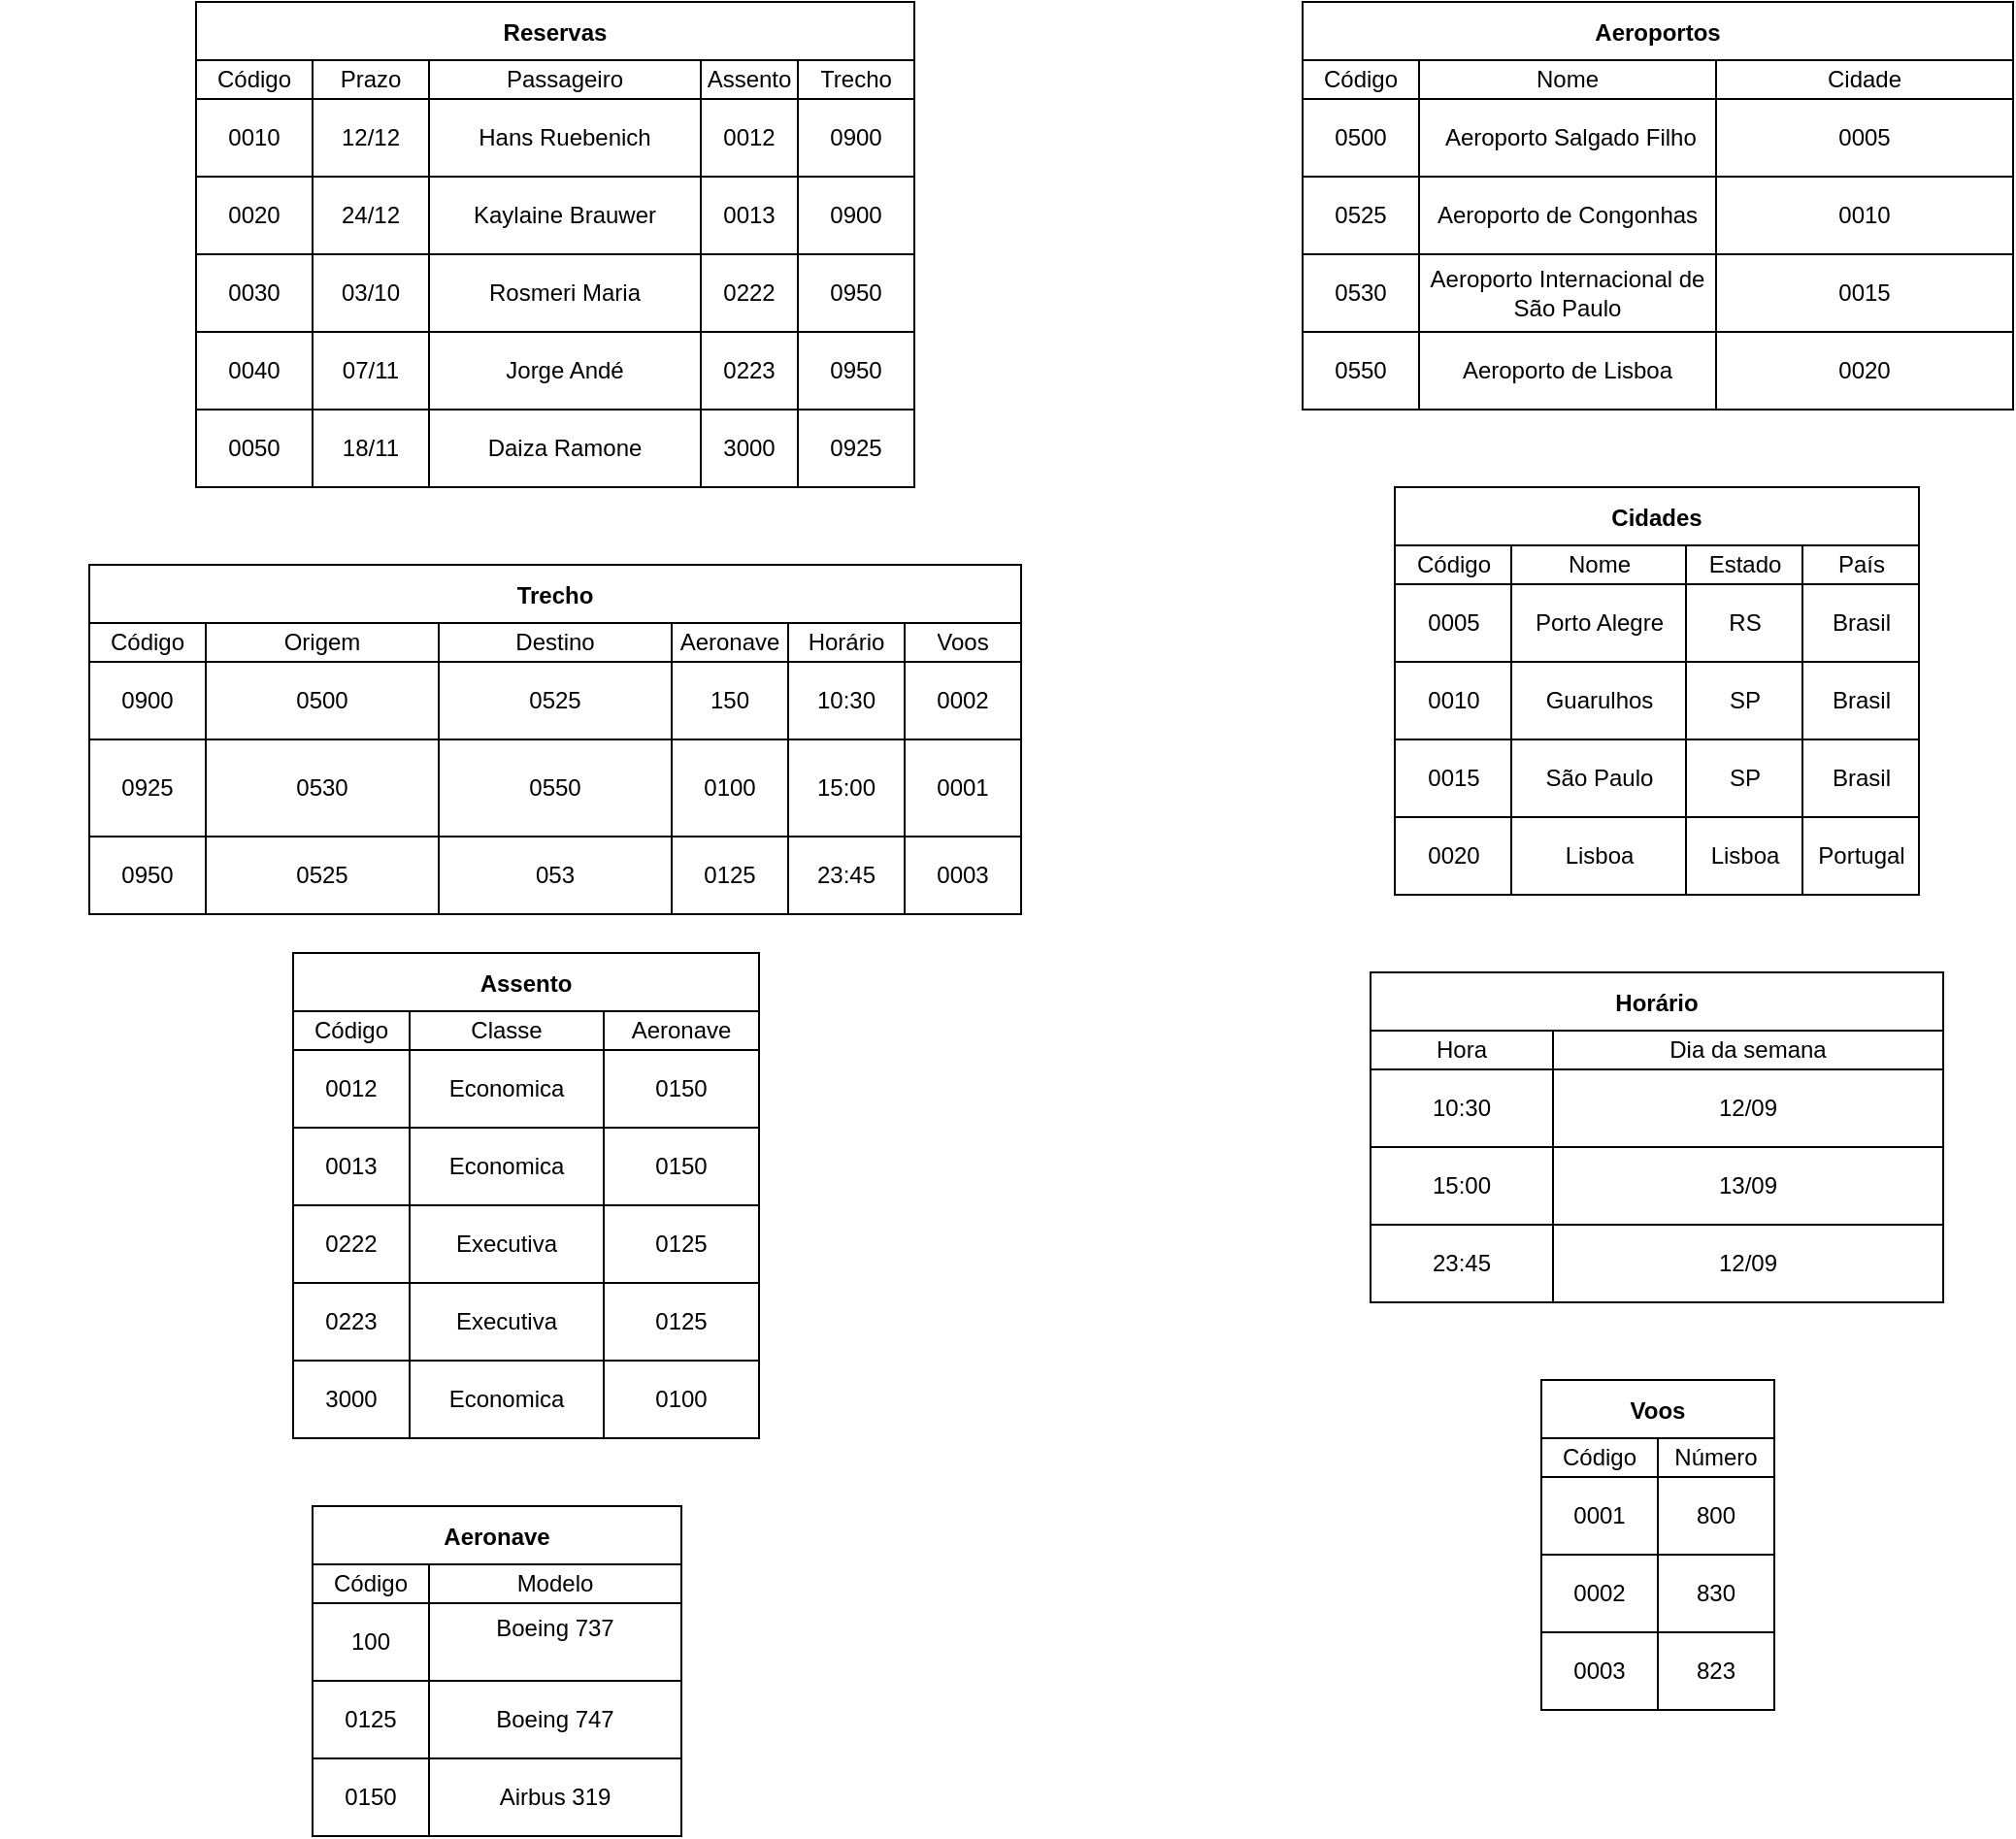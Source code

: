 <mxfile version="14.9.8" type="github">
  <diagram id="dXOyBvdYNV0iGRBSRjgq" name="Page-1">
    <mxGraphModel dx="1673" dy="2111" grid="1" gridSize="10" guides="1" tooltips="1" connect="1" arrows="1" fold="1" page="1" pageScale="1" pageWidth="827" pageHeight="1169" math="0" shadow="0">
      <root>
        <mxCell id="0" />
        <mxCell id="1" parent="0" />
        <mxCell id="HeZseM4yFX7pQYepmPdF-14" value="Reservas" style="shape=table;startSize=30;container=1;collapsible=0;childLayout=tableLayout;fontStyle=1;align=center;pointerEvents=1;" parent="1" vertex="1">
          <mxGeometry x="420" y="-360" width="370" height="250" as="geometry" />
        </mxCell>
        <mxCell id="HeZseM4yFX7pQYepmPdF-58" style="shape=partialRectangle;html=1;whiteSpace=wrap;collapsible=0;dropTarget=0;pointerEvents=0;fillColor=none;top=0;left=0;bottom=0;right=0;points=[[0,0.5],[1,0.5]];portConstraint=eastwest;" parent="HeZseM4yFX7pQYepmPdF-14" vertex="1">
          <mxGeometry y="30" width="370" height="20" as="geometry" />
        </mxCell>
        <mxCell id="HeZseM4yFX7pQYepmPdF-59" value="Código" style="shape=partialRectangle;html=1;whiteSpace=wrap;connectable=0;fillColor=none;top=0;left=0;bottom=0;right=0;overflow=hidden;pointerEvents=1;" parent="HeZseM4yFX7pQYepmPdF-58" vertex="1">
          <mxGeometry width="60" height="20" as="geometry" />
        </mxCell>
        <mxCell id="HeZseM4yFX7pQYepmPdF-60" value="Prazo" style="shape=partialRectangle;html=1;whiteSpace=wrap;connectable=0;fillColor=none;top=0;left=0;bottom=0;right=0;overflow=hidden;pointerEvents=1;" parent="HeZseM4yFX7pQYepmPdF-58" vertex="1">
          <mxGeometry x="60" width="60" height="20" as="geometry" />
        </mxCell>
        <mxCell id="HeZseM4yFX7pQYepmPdF-61" value="Passageiro" style="shape=partialRectangle;html=1;whiteSpace=wrap;connectable=0;fillColor=none;top=0;left=0;bottom=0;right=0;overflow=hidden;pointerEvents=1;" parent="HeZseM4yFX7pQYepmPdF-58" vertex="1">
          <mxGeometry x="120" width="140" height="20" as="geometry" />
        </mxCell>
        <mxCell id="HeZseM4yFX7pQYepmPdF-62" value="Assento" style="shape=partialRectangle;html=1;whiteSpace=wrap;connectable=0;fillColor=none;top=0;left=0;bottom=0;right=0;overflow=hidden;pointerEvents=1;" parent="HeZseM4yFX7pQYepmPdF-58" vertex="1">
          <mxGeometry x="260" width="50" height="20" as="geometry" />
        </mxCell>
        <mxCell id="HeZseM4yFX7pQYepmPdF-193" value="Trecho" style="shape=partialRectangle;html=1;whiteSpace=wrap;connectable=0;fillColor=none;top=0;left=0;bottom=0;right=0;overflow=hidden;pointerEvents=1;" parent="HeZseM4yFX7pQYepmPdF-58" vertex="1">
          <mxGeometry x="310" width="60" height="20" as="geometry" />
        </mxCell>
        <mxCell id="HeZseM4yFX7pQYepmPdF-15" value="" style="shape=partialRectangle;html=1;whiteSpace=wrap;collapsible=0;dropTarget=0;pointerEvents=0;fillColor=none;top=0;left=0;bottom=0;right=0;points=[[0,0.5],[1,0.5]];portConstraint=eastwest;" parent="HeZseM4yFX7pQYepmPdF-14" vertex="1">
          <mxGeometry y="50" width="370" height="40" as="geometry" />
        </mxCell>
        <mxCell id="HeZseM4yFX7pQYepmPdF-52" value="0010" style="shape=partialRectangle;html=1;whiteSpace=wrap;connectable=0;fillColor=none;top=0;left=0;bottom=0;right=0;overflow=hidden;pointerEvents=1;" parent="HeZseM4yFX7pQYepmPdF-15" vertex="1">
          <mxGeometry width="60" height="40" as="geometry" />
        </mxCell>
        <mxCell id="HeZseM4yFX7pQYepmPdF-55" value="12/12" style="shape=partialRectangle;html=1;whiteSpace=wrap;connectable=0;fillColor=none;top=0;left=0;bottom=0;right=0;overflow=hidden;pointerEvents=1;" parent="HeZseM4yFX7pQYepmPdF-15" vertex="1">
          <mxGeometry x="60" width="60" height="40" as="geometry" />
        </mxCell>
        <mxCell id="HeZseM4yFX7pQYepmPdF-17" value="Hans Ruebenich" style="shape=partialRectangle;html=1;whiteSpace=wrap;connectable=0;fillColor=none;top=0;left=0;bottom=0;right=0;overflow=hidden;pointerEvents=1;" parent="HeZseM4yFX7pQYepmPdF-15" vertex="1">
          <mxGeometry x="120" width="140" height="40" as="geometry" />
        </mxCell>
        <mxCell id="HeZseM4yFX7pQYepmPdF-63" value="0012" style="shape=partialRectangle;html=1;whiteSpace=wrap;connectable=0;fillColor=none;top=0;left=0;bottom=0;right=0;overflow=hidden;pointerEvents=1;" parent="HeZseM4yFX7pQYepmPdF-15" vertex="1">
          <mxGeometry x="260" width="50" height="40" as="geometry" />
        </mxCell>
        <mxCell id="HeZseM4yFX7pQYepmPdF-194" value="0900" style="shape=partialRectangle;html=1;whiteSpace=wrap;connectable=0;fillColor=none;top=0;left=0;bottom=0;right=0;overflow=hidden;pointerEvents=1;" parent="HeZseM4yFX7pQYepmPdF-15" vertex="1">
          <mxGeometry x="310" width="60" height="40" as="geometry" />
        </mxCell>
        <mxCell id="HeZseM4yFX7pQYepmPdF-19" value="" style="shape=partialRectangle;html=1;whiteSpace=wrap;collapsible=0;dropTarget=0;pointerEvents=0;fillColor=none;top=0;left=0;bottom=0;right=0;points=[[0,0.5],[1,0.5]];portConstraint=eastwest;" parent="HeZseM4yFX7pQYepmPdF-14" vertex="1">
          <mxGeometry y="90" width="370" height="40" as="geometry" />
        </mxCell>
        <mxCell id="HeZseM4yFX7pQYepmPdF-53" value="0020" style="shape=partialRectangle;html=1;whiteSpace=wrap;connectable=0;fillColor=none;top=0;left=0;bottom=0;right=0;overflow=hidden;pointerEvents=1;" parent="HeZseM4yFX7pQYepmPdF-19" vertex="1">
          <mxGeometry width="60" height="40" as="geometry" />
        </mxCell>
        <mxCell id="HeZseM4yFX7pQYepmPdF-56" value="24/12" style="shape=partialRectangle;html=1;whiteSpace=wrap;connectable=0;fillColor=none;top=0;left=0;bottom=0;right=0;overflow=hidden;pointerEvents=1;" parent="HeZseM4yFX7pQYepmPdF-19" vertex="1">
          <mxGeometry x="60" width="60" height="40" as="geometry" />
        </mxCell>
        <mxCell id="HeZseM4yFX7pQYepmPdF-21" value="Kaylaine Brauwer" style="shape=partialRectangle;html=1;whiteSpace=wrap;connectable=0;fillColor=none;top=0;left=0;bottom=0;right=0;overflow=hidden;pointerEvents=1;" parent="HeZseM4yFX7pQYepmPdF-19" vertex="1">
          <mxGeometry x="120" width="140" height="40" as="geometry" />
        </mxCell>
        <mxCell id="HeZseM4yFX7pQYepmPdF-64" value="0013" style="shape=partialRectangle;html=1;whiteSpace=wrap;connectable=0;fillColor=none;top=0;left=0;bottom=0;right=0;overflow=hidden;pointerEvents=1;" parent="HeZseM4yFX7pQYepmPdF-19" vertex="1">
          <mxGeometry x="260" width="50" height="40" as="geometry" />
        </mxCell>
        <mxCell id="HeZseM4yFX7pQYepmPdF-195" value="0900" style="shape=partialRectangle;html=1;whiteSpace=wrap;connectable=0;fillColor=none;top=0;left=0;bottom=0;right=0;overflow=hidden;pointerEvents=1;" parent="HeZseM4yFX7pQYepmPdF-19" vertex="1">
          <mxGeometry x="310" width="60" height="40" as="geometry" />
        </mxCell>
        <mxCell id="HeZseM4yFX7pQYepmPdF-212" style="shape=partialRectangle;html=1;whiteSpace=wrap;collapsible=0;dropTarget=0;pointerEvents=0;fillColor=none;top=0;left=0;bottom=0;right=0;points=[[0,0.5],[1,0.5]];portConstraint=eastwest;" parent="HeZseM4yFX7pQYepmPdF-14" vertex="1">
          <mxGeometry y="130" width="370" height="40" as="geometry" />
        </mxCell>
        <mxCell id="HeZseM4yFX7pQYepmPdF-213" value="0030" style="shape=partialRectangle;html=1;whiteSpace=wrap;connectable=0;fillColor=none;top=0;left=0;bottom=0;right=0;overflow=hidden;pointerEvents=1;" parent="HeZseM4yFX7pQYepmPdF-212" vertex="1">
          <mxGeometry width="60" height="40" as="geometry" />
        </mxCell>
        <mxCell id="HeZseM4yFX7pQYepmPdF-214" value="03/10" style="shape=partialRectangle;html=1;whiteSpace=wrap;connectable=0;fillColor=none;top=0;left=0;bottom=0;right=0;overflow=hidden;pointerEvents=1;" parent="HeZseM4yFX7pQYepmPdF-212" vertex="1">
          <mxGeometry x="60" width="60" height="40" as="geometry" />
        </mxCell>
        <mxCell id="HeZseM4yFX7pQYepmPdF-215" value="Rosmeri Maria" style="shape=partialRectangle;html=1;whiteSpace=wrap;connectable=0;fillColor=none;top=0;left=0;bottom=0;right=0;overflow=hidden;pointerEvents=1;" parent="HeZseM4yFX7pQYepmPdF-212" vertex="1">
          <mxGeometry x="120" width="140" height="40" as="geometry" />
        </mxCell>
        <mxCell id="HeZseM4yFX7pQYepmPdF-216" value="0222" style="shape=partialRectangle;html=1;whiteSpace=wrap;connectable=0;fillColor=none;top=0;left=0;bottom=0;right=0;overflow=hidden;pointerEvents=1;" parent="HeZseM4yFX7pQYepmPdF-212" vertex="1">
          <mxGeometry x="260" width="50" height="40" as="geometry" />
        </mxCell>
        <mxCell id="HeZseM4yFX7pQYepmPdF-217" value="0950" style="shape=partialRectangle;html=1;whiteSpace=wrap;connectable=0;fillColor=none;top=0;left=0;bottom=0;right=0;overflow=hidden;pointerEvents=1;" parent="HeZseM4yFX7pQYepmPdF-212" vertex="1">
          <mxGeometry x="310" width="60" height="40" as="geometry" />
        </mxCell>
        <mxCell id="HeZseM4yFX7pQYepmPdF-218" style="shape=partialRectangle;html=1;whiteSpace=wrap;collapsible=0;dropTarget=0;pointerEvents=0;fillColor=none;top=0;left=0;bottom=0;right=0;points=[[0,0.5],[1,0.5]];portConstraint=eastwest;" parent="HeZseM4yFX7pQYepmPdF-14" vertex="1">
          <mxGeometry y="170" width="370" height="40" as="geometry" />
        </mxCell>
        <mxCell id="HeZseM4yFX7pQYepmPdF-219" value="0040" style="shape=partialRectangle;html=1;whiteSpace=wrap;connectable=0;fillColor=none;top=0;left=0;bottom=0;right=0;overflow=hidden;pointerEvents=1;" parent="HeZseM4yFX7pQYepmPdF-218" vertex="1">
          <mxGeometry width="60" height="40" as="geometry" />
        </mxCell>
        <mxCell id="HeZseM4yFX7pQYepmPdF-220" value="07/11" style="shape=partialRectangle;html=1;whiteSpace=wrap;connectable=0;fillColor=none;top=0;left=0;bottom=0;right=0;overflow=hidden;pointerEvents=1;" parent="HeZseM4yFX7pQYepmPdF-218" vertex="1">
          <mxGeometry x="60" width="60" height="40" as="geometry" />
        </mxCell>
        <mxCell id="HeZseM4yFX7pQYepmPdF-221" value="Jorge Andé" style="shape=partialRectangle;html=1;whiteSpace=wrap;connectable=0;fillColor=none;top=0;left=0;bottom=0;right=0;overflow=hidden;pointerEvents=1;" parent="HeZseM4yFX7pQYepmPdF-218" vertex="1">
          <mxGeometry x="120" width="140" height="40" as="geometry" />
        </mxCell>
        <mxCell id="HeZseM4yFX7pQYepmPdF-222" value="0223" style="shape=partialRectangle;html=1;whiteSpace=wrap;connectable=0;fillColor=none;top=0;left=0;bottom=0;right=0;overflow=hidden;pointerEvents=1;" parent="HeZseM4yFX7pQYepmPdF-218" vertex="1">
          <mxGeometry x="260" width="50" height="40" as="geometry" />
        </mxCell>
        <mxCell id="HeZseM4yFX7pQYepmPdF-223" value="0950" style="shape=partialRectangle;html=1;whiteSpace=wrap;connectable=0;fillColor=none;top=0;left=0;bottom=0;right=0;overflow=hidden;pointerEvents=1;" parent="HeZseM4yFX7pQYepmPdF-218" vertex="1">
          <mxGeometry x="310" width="60" height="40" as="geometry" />
        </mxCell>
        <mxCell id="HeZseM4yFX7pQYepmPdF-224" style="shape=partialRectangle;html=1;whiteSpace=wrap;collapsible=0;dropTarget=0;pointerEvents=0;fillColor=none;top=0;left=0;bottom=0;right=0;points=[[0,0.5],[1,0.5]];portConstraint=eastwest;" parent="HeZseM4yFX7pQYepmPdF-14" vertex="1">
          <mxGeometry y="210" width="370" height="40" as="geometry" />
        </mxCell>
        <mxCell id="HeZseM4yFX7pQYepmPdF-225" value="0050" style="shape=partialRectangle;html=1;whiteSpace=wrap;connectable=0;fillColor=none;top=0;left=0;bottom=0;right=0;overflow=hidden;pointerEvents=1;" parent="HeZseM4yFX7pQYepmPdF-224" vertex="1">
          <mxGeometry width="60" height="40" as="geometry" />
        </mxCell>
        <mxCell id="HeZseM4yFX7pQYepmPdF-226" value="18/11" style="shape=partialRectangle;html=1;whiteSpace=wrap;connectable=0;fillColor=none;top=0;left=0;bottom=0;right=0;overflow=hidden;pointerEvents=1;" parent="HeZseM4yFX7pQYepmPdF-224" vertex="1">
          <mxGeometry x="60" width="60" height="40" as="geometry" />
        </mxCell>
        <mxCell id="HeZseM4yFX7pQYepmPdF-227" value="Daiza Ramone" style="shape=partialRectangle;html=1;whiteSpace=wrap;connectable=0;fillColor=none;top=0;left=0;bottom=0;right=0;overflow=hidden;pointerEvents=1;" parent="HeZseM4yFX7pQYepmPdF-224" vertex="1">
          <mxGeometry x="120" width="140" height="40" as="geometry" />
        </mxCell>
        <mxCell id="HeZseM4yFX7pQYepmPdF-228" value="3000" style="shape=partialRectangle;html=1;whiteSpace=wrap;connectable=0;fillColor=none;top=0;left=0;bottom=0;right=0;overflow=hidden;pointerEvents=1;" parent="HeZseM4yFX7pQYepmPdF-224" vertex="1">
          <mxGeometry x="260" width="50" height="40" as="geometry" />
        </mxCell>
        <mxCell id="HeZseM4yFX7pQYepmPdF-229" value="0925" style="shape=partialRectangle;html=1;whiteSpace=wrap;connectable=0;fillColor=none;top=0;left=0;bottom=0;right=0;overflow=hidden;pointerEvents=1;" parent="HeZseM4yFX7pQYepmPdF-224" vertex="1">
          <mxGeometry x="310" width="60" height="40" as="geometry" />
        </mxCell>
        <mxCell id="HeZseM4yFX7pQYepmPdF-31" value="" style="shape=partialRectangle;html=1;whiteSpace=wrap;collapsible=0;dropTarget=0;pointerEvents=0;fillColor=none;top=0;left=0;bottom=0;right=0;points=[[0,0.5],[1,0.5]];portConstraint=eastwest;" parent="1" vertex="1">
          <mxGeometry x="320" y="190" width="180" height="40" as="geometry" />
        </mxCell>
        <mxCell id="HeZseM4yFX7pQYepmPdF-32" value="" style="shape=partialRectangle;html=1;whiteSpace=wrap;connectable=0;fillColor=none;top=0;left=0;bottom=0;right=0;overflow=hidden;pointerEvents=1;" parent="HeZseM4yFX7pQYepmPdF-31" vertex="1">
          <mxGeometry width="60" height="40" as="geometry" />
        </mxCell>
        <mxCell id="HeZseM4yFX7pQYepmPdF-33" value="" style="shape=partialRectangle;html=1;whiteSpace=wrap;connectable=0;fillColor=none;top=0;left=0;bottom=0;right=0;overflow=hidden;pointerEvents=1;" parent="HeZseM4yFX7pQYepmPdF-31" vertex="1">
          <mxGeometry x="60" width="60" height="40" as="geometry" />
        </mxCell>
        <mxCell id="HeZseM4yFX7pQYepmPdF-34" value="" style="shape=partialRectangle;html=1;whiteSpace=wrap;connectable=0;fillColor=none;top=0;left=0;bottom=0;right=0;overflow=hidden;pointerEvents=1;" parent="HeZseM4yFX7pQYepmPdF-31" vertex="1">
          <mxGeometry x="120" width="60" height="40" as="geometry" />
        </mxCell>
        <mxCell id="HeZseM4yFX7pQYepmPdF-48" value="" style="shape=partialRectangle;html=1;whiteSpace=wrap;collapsible=0;dropTarget=0;pointerEvents=0;fillColor=none;top=0;left=0;bottom=0;right=0;points=[[0,0.5],[1,0.5]];portConstraint=eastwest;" parent="1" vertex="1">
          <mxGeometry x="440" y="380" width="180" height="40" as="geometry" />
        </mxCell>
        <mxCell id="HeZseM4yFX7pQYepmPdF-49" value="" style="shape=partialRectangle;html=1;whiteSpace=wrap;connectable=0;fillColor=none;top=0;left=0;bottom=0;right=0;overflow=hidden;pointerEvents=1;" parent="HeZseM4yFX7pQYepmPdF-48" vertex="1">
          <mxGeometry width="60" height="40" as="geometry" />
        </mxCell>
        <mxCell id="HeZseM4yFX7pQYepmPdF-50" value="" style="shape=partialRectangle;html=1;whiteSpace=wrap;connectable=0;fillColor=none;top=0;left=0;bottom=0;right=0;overflow=hidden;pointerEvents=1;" parent="HeZseM4yFX7pQYepmPdF-48" vertex="1">
          <mxGeometry x="60" width="60" height="40" as="geometry" />
        </mxCell>
        <mxCell id="HeZseM4yFX7pQYepmPdF-51" value="" style="shape=partialRectangle;html=1;whiteSpace=wrap;connectable=0;fillColor=none;top=0;left=0;bottom=0;right=0;overflow=hidden;pointerEvents=1;" parent="HeZseM4yFX7pQYepmPdF-48" vertex="1">
          <mxGeometry x="120" width="60" height="40" as="geometry" />
        </mxCell>
        <mxCell id="HeZseM4yFX7pQYepmPdF-65" value="Assento" style="shape=table;startSize=30;container=1;collapsible=0;childLayout=tableLayout;fontStyle=1;align=center;pointerEvents=1;" parent="1" vertex="1">
          <mxGeometry x="470" y="130" width="240" height="250" as="geometry" />
        </mxCell>
        <mxCell id="HeZseM4yFX7pQYepmPdF-66" style="shape=partialRectangle;html=1;whiteSpace=wrap;collapsible=0;dropTarget=0;pointerEvents=0;fillColor=none;top=0;left=0;bottom=0;right=0;points=[[0,0.5],[1,0.5]];portConstraint=eastwest;" parent="HeZseM4yFX7pQYepmPdF-65" vertex="1">
          <mxGeometry y="30" width="240" height="20" as="geometry" />
        </mxCell>
        <mxCell id="HeZseM4yFX7pQYepmPdF-67" value="Código" style="shape=partialRectangle;html=1;whiteSpace=wrap;connectable=0;fillColor=none;top=0;left=0;bottom=0;right=0;overflow=hidden;pointerEvents=1;" parent="HeZseM4yFX7pQYepmPdF-66" vertex="1">
          <mxGeometry width="60" height="20" as="geometry" />
        </mxCell>
        <mxCell id="HeZseM4yFX7pQYepmPdF-68" value="Classe" style="shape=partialRectangle;html=1;whiteSpace=wrap;connectable=0;fillColor=none;top=0;left=0;bottom=0;right=0;overflow=hidden;pointerEvents=1;" parent="HeZseM4yFX7pQYepmPdF-66" vertex="1">
          <mxGeometry x="60" width="100" height="20" as="geometry" />
        </mxCell>
        <mxCell id="HeZseM4yFX7pQYepmPdF-69" value="Aeronave" style="shape=partialRectangle;html=1;whiteSpace=wrap;connectable=0;fillColor=none;top=0;left=0;bottom=0;right=0;overflow=hidden;pointerEvents=1;" parent="HeZseM4yFX7pQYepmPdF-66" vertex="1">
          <mxGeometry x="160" width="80" height="20" as="geometry" />
        </mxCell>
        <mxCell id="HeZseM4yFX7pQYepmPdF-71" value="" style="shape=partialRectangle;html=1;whiteSpace=wrap;collapsible=0;dropTarget=0;pointerEvents=0;fillColor=none;top=0;left=0;bottom=0;right=0;points=[[0,0.5],[1,0.5]];portConstraint=eastwest;" parent="HeZseM4yFX7pQYepmPdF-65" vertex="1">
          <mxGeometry y="50" width="240" height="40" as="geometry" />
        </mxCell>
        <mxCell id="HeZseM4yFX7pQYepmPdF-72" value="0012" style="shape=partialRectangle;html=1;whiteSpace=wrap;connectable=0;fillColor=none;top=0;left=0;bottom=0;right=0;overflow=hidden;pointerEvents=1;" parent="HeZseM4yFX7pQYepmPdF-71" vertex="1">
          <mxGeometry width="60" height="40" as="geometry" />
        </mxCell>
        <mxCell id="HeZseM4yFX7pQYepmPdF-73" value="Economica" style="shape=partialRectangle;html=1;whiteSpace=wrap;connectable=0;fillColor=none;top=0;left=0;bottom=0;right=0;overflow=hidden;pointerEvents=1;" parent="HeZseM4yFX7pQYepmPdF-71" vertex="1">
          <mxGeometry x="60" width="100" height="40" as="geometry" />
        </mxCell>
        <mxCell id="HeZseM4yFX7pQYepmPdF-74" value="0150" style="shape=partialRectangle;html=1;whiteSpace=wrap;connectable=0;fillColor=none;top=0;left=0;bottom=0;right=0;overflow=hidden;pointerEvents=1;" parent="HeZseM4yFX7pQYepmPdF-71" vertex="1">
          <mxGeometry x="160" width="80" height="40" as="geometry" />
        </mxCell>
        <mxCell id="HeZseM4yFX7pQYepmPdF-76" value="" style="shape=partialRectangle;html=1;whiteSpace=wrap;collapsible=0;dropTarget=0;pointerEvents=0;fillColor=none;top=0;left=0;bottom=0;right=0;points=[[0,0.5],[1,0.5]];portConstraint=eastwest;" parent="HeZseM4yFX7pQYepmPdF-65" vertex="1">
          <mxGeometry y="90" width="240" height="40" as="geometry" />
        </mxCell>
        <mxCell id="HeZseM4yFX7pQYepmPdF-77" value="0013" style="shape=partialRectangle;html=1;whiteSpace=wrap;connectable=0;fillColor=none;top=0;left=0;bottom=0;right=0;overflow=hidden;pointerEvents=1;" parent="HeZseM4yFX7pQYepmPdF-76" vertex="1">
          <mxGeometry width="60" height="40" as="geometry" />
        </mxCell>
        <mxCell id="HeZseM4yFX7pQYepmPdF-78" value="Economica" style="shape=partialRectangle;html=1;whiteSpace=wrap;connectable=0;fillColor=none;top=0;left=0;bottom=0;right=0;overflow=hidden;pointerEvents=1;" parent="HeZseM4yFX7pQYepmPdF-76" vertex="1">
          <mxGeometry x="60" width="100" height="40" as="geometry" />
        </mxCell>
        <mxCell id="HeZseM4yFX7pQYepmPdF-79" value="0150" style="shape=partialRectangle;html=1;whiteSpace=wrap;connectable=0;fillColor=none;top=0;left=0;bottom=0;right=0;overflow=hidden;pointerEvents=1;" parent="HeZseM4yFX7pQYepmPdF-76" vertex="1">
          <mxGeometry x="160" width="80" height="40" as="geometry" />
        </mxCell>
        <mxCell id="HeZseM4yFX7pQYepmPdF-233" style="shape=partialRectangle;html=1;whiteSpace=wrap;collapsible=0;dropTarget=0;pointerEvents=0;fillColor=none;top=0;left=0;bottom=0;right=0;points=[[0,0.5],[1,0.5]];portConstraint=eastwest;" parent="HeZseM4yFX7pQYepmPdF-65" vertex="1">
          <mxGeometry y="130" width="240" height="40" as="geometry" />
        </mxCell>
        <mxCell id="HeZseM4yFX7pQYepmPdF-234" value="0222" style="shape=partialRectangle;html=1;whiteSpace=wrap;connectable=0;fillColor=none;top=0;left=0;bottom=0;right=0;overflow=hidden;pointerEvents=1;" parent="HeZseM4yFX7pQYepmPdF-233" vertex="1">
          <mxGeometry width="60" height="40" as="geometry" />
        </mxCell>
        <mxCell id="HeZseM4yFX7pQYepmPdF-235" value="Executiva" style="shape=partialRectangle;html=1;whiteSpace=wrap;connectable=0;fillColor=none;top=0;left=0;bottom=0;right=0;overflow=hidden;pointerEvents=1;" parent="HeZseM4yFX7pQYepmPdF-233" vertex="1">
          <mxGeometry x="60" width="100" height="40" as="geometry" />
        </mxCell>
        <mxCell id="HeZseM4yFX7pQYepmPdF-236" value="0125" style="shape=partialRectangle;html=1;whiteSpace=wrap;connectable=0;fillColor=none;top=0;left=0;bottom=0;right=0;overflow=hidden;pointerEvents=1;" parent="HeZseM4yFX7pQYepmPdF-233" vertex="1">
          <mxGeometry x="160" width="80" height="40" as="geometry" />
        </mxCell>
        <mxCell id="HeZseM4yFX7pQYepmPdF-237" style="shape=partialRectangle;html=1;whiteSpace=wrap;collapsible=0;dropTarget=0;pointerEvents=0;fillColor=none;top=0;left=0;bottom=0;right=0;points=[[0,0.5],[1,0.5]];portConstraint=eastwest;" parent="HeZseM4yFX7pQYepmPdF-65" vertex="1">
          <mxGeometry y="170" width="240" height="40" as="geometry" />
        </mxCell>
        <mxCell id="HeZseM4yFX7pQYepmPdF-238" value="0223" style="shape=partialRectangle;html=1;whiteSpace=wrap;connectable=0;fillColor=none;top=0;left=0;bottom=0;right=0;overflow=hidden;pointerEvents=1;" parent="HeZseM4yFX7pQYepmPdF-237" vertex="1">
          <mxGeometry width="60" height="40" as="geometry" />
        </mxCell>
        <mxCell id="HeZseM4yFX7pQYepmPdF-239" value="Executiva" style="shape=partialRectangle;html=1;whiteSpace=wrap;connectable=0;fillColor=none;top=0;left=0;bottom=0;right=0;overflow=hidden;pointerEvents=1;" parent="HeZseM4yFX7pQYepmPdF-237" vertex="1">
          <mxGeometry x="60" width="100" height="40" as="geometry" />
        </mxCell>
        <mxCell id="HeZseM4yFX7pQYepmPdF-240" value="0125" style="shape=partialRectangle;html=1;whiteSpace=wrap;connectable=0;fillColor=none;top=0;left=0;bottom=0;right=0;overflow=hidden;pointerEvents=1;" parent="HeZseM4yFX7pQYepmPdF-237" vertex="1">
          <mxGeometry x="160" width="80" height="40" as="geometry" />
        </mxCell>
        <mxCell id="HeZseM4yFX7pQYepmPdF-241" style="shape=partialRectangle;html=1;whiteSpace=wrap;collapsible=0;dropTarget=0;pointerEvents=0;fillColor=none;top=0;left=0;bottom=0;right=0;points=[[0,0.5],[1,0.5]];portConstraint=eastwest;" parent="HeZseM4yFX7pQYepmPdF-65" vertex="1">
          <mxGeometry y="210" width="240" height="40" as="geometry" />
        </mxCell>
        <mxCell id="HeZseM4yFX7pQYepmPdF-242" value="3000" style="shape=partialRectangle;html=1;whiteSpace=wrap;connectable=0;fillColor=none;top=0;left=0;bottom=0;right=0;overflow=hidden;pointerEvents=1;" parent="HeZseM4yFX7pQYepmPdF-241" vertex="1">
          <mxGeometry width="60" height="40" as="geometry" />
        </mxCell>
        <mxCell id="HeZseM4yFX7pQYepmPdF-243" value="Economica" style="shape=partialRectangle;html=1;whiteSpace=wrap;connectable=0;fillColor=none;top=0;left=0;bottom=0;right=0;overflow=hidden;pointerEvents=1;" parent="HeZseM4yFX7pQYepmPdF-241" vertex="1">
          <mxGeometry x="60" width="100" height="40" as="geometry" />
        </mxCell>
        <mxCell id="HeZseM4yFX7pQYepmPdF-244" value="0100" style="shape=partialRectangle;html=1;whiteSpace=wrap;connectable=0;fillColor=none;top=0;left=0;bottom=0;right=0;overflow=hidden;pointerEvents=1;" parent="HeZseM4yFX7pQYepmPdF-241" vertex="1">
          <mxGeometry x="160" width="80" height="40" as="geometry" />
        </mxCell>
        <mxCell id="HeZseM4yFX7pQYepmPdF-81" value="Aeronave" style="shape=table;startSize=30;container=1;collapsible=0;childLayout=tableLayout;fontStyle=1;align=center;pointerEvents=1;" parent="1" vertex="1">
          <mxGeometry x="480" y="415" width="190" height="170" as="geometry" />
        </mxCell>
        <mxCell id="HeZseM4yFX7pQYepmPdF-82" style="shape=partialRectangle;html=1;whiteSpace=wrap;collapsible=0;dropTarget=0;pointerEvents=0;fillColor=none;top=0;left=0;bottom=0;right=0;points=[[0,0.5],[1,0.5]];portConstraint=eastwest;" parent="HeZseM4yFX7pQYepmPdF-81" vertex="1">
          <mxGeometry y="30" width="190" height="20" as="geometry" />
        </mxCell>
        <mxCell id="HeZseM4yFX7pQYepmPdF-83" value="Código" style="shape=partialRectangle;html=1;whiteSpace=wrap;connectable=0;fillColor=none;top=0;left=0;bottom=0;right=0;overflow=hidden;pointerEvents=1;" parent="HeZseM4yFX7pQYepmPdF-82" vertex="1">
          <mxGeometry width="60" height="20" as="geometry" />
        </mxCell>
        <mxCell id="HeZseM4yFX7pQYepmPdF-84" value="Modelo" style="shape=partialRectangle;html=1;whiteSpace=wrap;connectable=0;fillColor=none;top=0;left=0;bottom=0;right=0;overflow=hidden;pointerEvents=1;" parent="HeZseM4yFX7pQYepmPdF-82" vertex="1">
          <mxGeometry x="60" width="130" height="20" as="geometry" />
        </mxCell>
        <mxCell id="HeZseM4yFX7pQYepmPdF-87" value="" style="shape=partialRectangle;html=1;whiteSpace=wrap;collapsible=0;dropTarget=0;pointerEvents=0;fillColor=none;top=0;left=0;bottom=0;right=0;points=[[0,0.5],[1,0.5]];portConstraint=eastwest;" parent="HeZseM4yFX7pQYepmPdF-81" vertex="1">
          <mxGeometry y="50" width="190" height="40" as="geometry" />
        </mxCell>
        <mxCell id="HeZseM4yFX7pQYepmPdF-88" value="100" style="shape=partialRectangle;html=1;whiteSpace=wrap;connectable=0;fillColor=none;top=0;left=0;bottom=0;right=0;overflow=hidden;pointerEvents=1;" parent="HeZseM4yFX7pQYepmPdF-87" vertex="1">
          <mxGeometry width="60" height="40" as="geometry" />
        </mxCell>
        <mxCell id="HeZseM4yFX7pQYepmPdF-89" value="&lt;div&gt;Boeing 737&lt;/div&gt;&lt;div&gt;&lt;br&gt;&lt;/div&gt;" style="shape=partialRectangle;html=1;whiteSpace=wrap;connectable=0;fillColor=none;top=0;left=0;bottom=0;right=0;overflow=hidden;pointerEvents=1;" parent="HeZseM4yFX7pQYepmPdF-87" vertex="1">
          <mxGeometry x="60" width="130" height="40" as="geometry" />
        </mxCell>
        <mxCell id="HeZseM4yFX7pQYepmPdF-92" value="" style="shape=partialRectangle;html=1;whiteSpace=wrap;collapsible=0;dropTarget=0;pointerEvents=0;fillColor=none;top=0;left=0;bottom=0;right=0;points=[[0,0.5],[1,0.5]];portConstraint=eastwest;" parent="HeZseM4yFX7pQYepmPdF-81" vertex="1">
          <mxGeometry y="90" width="190" height="40" as="geometry" />
        </mxCell>
        <mxCell id="HeZseM4yFX7pQYepmPdF-93" value="0125" style="shape=partialRectangle;html=1;whiteSpace=wrap;connectable=0;fillColor=none;top=0;left=0;bottom=0;right=0;overflow=hidden;pointerEvents=1;" parent="HeZseM4yFX7pQYepmPdF-92" vertex="1">
          <mxGeometry width="60" height="40" as="geometry" />
        </mxCell>
        <mxCell id="HeZseM4yFX7pQYepmPdF-94" value="Boeing 747" style="shape=partialRectangle;html=1;whiteSpace=wrap;connectable=0;fillColor=none;top=0;left=0;bottom=0;right=0;overflow=hidden;pointerEvents=1;" parent="HeZseM4yFX7pQYepmPdF-92" vertex="1">
          <mxGeometry x="60" width="130" height="40" as="geometry" />
        </mxCell>
        <mxCell id="HeZseM4yFX7pQYepmPdF-271" style="shape=partialRectangle;html=1;whiteSpace=wrap;collapsible=0;dropTarget=0;pointerEvents=0;fillColor=none;top=0;left=0;bottom=0;right=0;points=[[0,0.5],[1,0.5]];portConstraint=eastwest;" parent="HeZseM4yFX7pQYepmPdF-81" vertex="1">
          <mxGeometry y="130" width="190" height="40" as="geometry" />
        </mxCell>
        <mxCell id="HeZseM4yFX7pQYepmPdF-272" value="0150" style="shape=partialRectangle;html=1;whiteSpace=wrap;connectable=0;fillColor=none;top=0;left=0;bottom=0;right=0;overflow=hidden;pointerEvents=1;" parent="HeZseM4yFX7pQYepmPdF-271" vertex="1">
          <mxGeometry width="60" height="40" as="geometry" />
        </mxCell>
        <mxCell id="HeZseM4yFX7pQYepmPdF-273" value="Airbus 319" style="shape=partialRectangle;html=1;whiteSpace=wrap;connectable=0;fillColor=none;top=0;left=0;bottom=0;right=0;overflow=hidden;pointerEvents=1;" parent="HeZseM4yFX7pQYepmPdF-271" vertex="1">
          <mxGeometry x="60" width="130" height="40" as="geometry" />
        </mxCell>
        <mxCell id="HeZseM4yFX7pQYepmPdF-97" value="Trecho" style="shape=table;startSize=30;container=1;collapsible=0;childLayout=tableLayout;fontStyle=1;align=center;pointerEvents=1;" parent="1" vertex="1">
          <mxGeometry x="365" y="-70" width="480" height="180" as="geometry" />
        </mxCell>
        <mxCell id="HeZseM4yFX7pQYepmPdF-98" style="shape=partialRectangle;html=1;whiteSpace=wrap;collapsible=0;dropTarget=0;pointerEvents=0;fillColor=none;top=0;left=0;bottom=0;right=0;points=[[0,0.5],[1,0.5]];portConstraint=eastwest;" parent="HeZseM4yFX7pQYepmPdF-97" vertex="1">
          <mxGeometry y="30" width="480" height="20" as="geometry" />
        </mxCell>
        <mxCell id="HeZseM4yFX7pQYepmPdF-285" value="Código" style="shape=partialRectangle;html=1;whiteSpace=wrap;connectable=0;fillColor=none;top=0;left=0;bottom=0;right=0;overflow=hidden;pointerEvents=1;" parent="HeZseM4yFX7pQYepmPdF-98" vertex="1">
          <mxGeometry width="60" height="20" as="geometry" />
        </mxCell>
        <mxCell id="HeZseM4yFX7pQYepmPdF-99" value="Origem" style="shape=partialRectangle;html=1;whiteSpace=wrap;connectable=0;fillColor=none;top=0;left=0;bottom=0;right=0;overflow=hidden;pointerEvents=1;" parent="HeZseM4yFX7pQYepmPdF-98" vertex="1">
          <mxGeometry x="60" width="120" height="20" as="geometry" />
        </mxCell>
        <mxCell id="HeZseM4yFX7pQYepmPdF-100" value="Destino" style="shape=partialRectangle;html=1;whiteSpace=wrap;connectable=0;fillColor=none;top=0;left=0;bottom=0;right=0;overflow=hidden;pointerEvents=1;" parent="HeZseM4yFX7pQYepmPdF-98" vertex="1">
          <mxGeometry x="180" width="120" height="20" as="geometry" />
        </mxCell>
        <mxCell id="HeZseM4yFX7pQYepmPdF-101" value="Aeronave" style="shape=partialRectangle;html=1;whiteSpace=wrap;connectable=0;fillColor=none;top=0;left=0;bottom=0;right=0;overflow=hidden;pointerEvents=1;" parent="HeZseM4yFX7pQYepmPdF-98" vertex="1">
          <mxGeometry x="300" width="60" height="20" as="geometry" />
        </mxCell>
        <mxCell id="HeZseM4yFX7pQYepmPdF-102" value="Horário" style="shape=partialRectangle;html=1;whiteSpace=wrap;connectable=0;fillColor=none;top=0;left=0;bottom=0;right=0;overflow=hidden;pointerEvents=1;" parent="HeZseM4yFX7pQYepmPdF-98" vertex="1">
          <mxGeometry x="360" width="60" height="20" as="geometry" />
        </mxCell>
        <mxCell id="HeZseM4yFX7pQYepmPdF-196" value="Voos" style="shape=partialRectangle;html=1;whiteSpace=wrap;connectable=0;fillColor=none;top=0;left=0;bottom=0;right=0;overflow=hidden;pointerEvents=1;" parent="HeZseM4yFX7pQYepmPdF-98" vertex="1">
          <mxGeometry x="420" width="60" height="20" as="geometry" />
        </mxCell>
        <mxCell id="HeZseM4yFX7pQYepmPdF-103" value="" style="shape=partialRectangle;html=1;whiteSpace=wrap;collapsible=0;dropTarget=0;pointerEvents=0;fillColor=none;top=0;left=0;bottom=0;right=0;points=[[0,0.5],[1,0.5]];portConstraint=eastwest;" parent="HeZseM4yFX7pQYepmPdF-97" vertex="1">
          <mxGeometry y="50" width="480" height="40" as="geometry" />
        </mxCell>
        <mxCell id="HeZseM4yFX7pQYepmPdF-286" value="0900" style="shape=partialRectangle;html=1;whiteSpace=wrap;connectable=0;fillColor=none;top=0;left=0;bottom=0;right=0;overflow=hidden;pointerEvents=1;" parent="HeZseM4yFX7pQYepmPdF-103" vertex="1">
          <mxGeometry width="60" height="40" as="geometry" />
        </mxCell>
        <mxCell id="HeZseM4yFX7pQYepmPdF-104" value="0500" style="shape=partialRectangle;html=1;whiteSpace=wrap;connectable=0;fillColor=none;top=0;left=0;bottom=0;right=0;overflow=hidden;pointerEvents=1;" parent="HeZseM4yFX7pQYepmPdF-103" vertex="1">
          <mxGeometry x="60" width="120" height="40" as="geometry" />
        </mxCell>
        <mxCell id="HeZseM4yFX7pQYepmPdF-105" value="0525" style="shape=partialRectangle;html=1;whiteSpace=wrap;connectable=0;fillColor=none;top=0;left=0;bottom=0;right=0;overflow=hidden;pointerEvents=1;" parent="HeZseM4yFX7pQYepmPdF-103" vertex="1">
          <mxGeometry x="180" width="120" height="40" as="geometry" />
        </mxCell>
        <mxCell id="HeZseM4yFX7pQYepmPdF-106" value="150" style="shape=partialRectangle;html=1;whiteSpace=wrap;connectable=0;fillColor=none;top=0;left=0;bottom=0;right=0;overflow=hidden;pointerEvents=1;" parent="HeZseM4yFX7pQYepmPdF-103" vertex="1">
          <mxGeometry x="300" width="60" height="40" as="geometry" />
        </mxCell>
        <mxCell id="HeZseM4yFX7pQYepmPdF-107" value="10:30" style="shape=partialRectangle;html=1;whiteSpace=wrap;connectable=0;fillColor=none;top=0;left=0;bottom=0;right=0;overflow=hidden;pointerEvents=1;" parent="HeZseM4yFX7pQYepmPdF-103" vertex="1">
          <mxGeometry x="360" width="60" height="40" as="geometry" />
        </mxCell>
        <mxCell id="HeZseM4yFX7pQYepmPdF-197" value="0002" style="shape=partialRectangle;html=1;whiteSpace=wrap;connectable=0;fillColor=none;top=0;left=0;bottom=0;right=0;overflow=hidden;pointerEvents=1;" parent="HeZseM4yFX7pQYepmPdF-103" vertex="1">
          <mxGeometry x="420" width="60" height="40" as="geometry" />
        </mxCell>
        <mxCell id="HeZseM4yFX7pQYepmPdF-108" value="" style="shape=partialRectangle;html=1;whiteSpace=wrap;collapsible=0;dropTarget=0;pointerEvents=0;fillColor=none;top=0;left=0;bottom=0;right=0;points=[[0,0.5],[1,0.5]];portConstraint=eastwest;" parent="HeZseM4yFX7pQYepmPdF-97" vertex="1">
          <mxGeometry y="90" width="480" height="50" as="geometry" />
        </mxCell>
        <mxCell id="HeZseM4yFX7pQYepmPdF-287" value="0925" style="shape=partialRectangle;html=1;whiteSpace=wrap;connectable=0;fillColor=none;top=0;left=0;bottom=0;right=0;overflow=hidden;pointerEvents=1;" parent="HeZseM4yFX7pQYepmPdF-108" vertex="1">
          <mxGeometry width="60" height="50" as="geometry" />
        </mxCell>
        <mxCell id="HeZseM4yFX7pQYepmPdF-109" value="0530" style="shape=partialRectangle;html=1;whiteSpace=wrap;connectable=0;fillColor=none;top=0;left=0;bottom=0;right=0;overflow=hidden;pointerEvents=1;" parent="HeZseM4yFX7pQYepmPdF-108" vertex="1">
          <mxGeometry x="60" width="120" height="50" as="geometry" />
        </mxCell>
        <mxCell id="HeZseM4yFX7pQYepmPdF-110" value="0550" style="shape=partialRectangle;html=1;whiteSpace=wrap;connectable=0;fillColor=none;top=0;left=0;bottom=0;right=0;overflow=hidden;pointerEvents=1;" parent="HeZseM4yFX7pQYepmPdF-108" vertex="1">
          <mxGeometry x="180" width="120" height="50" as="geometry" />
        </mxCell>
        <mxCell id="HeZseM4yFX7pQYepmPdF-111" value="0100" style="shape=partialRectangle;html=1;whiteSpace=wrap;connectable=0;fillColor=none;top=0;left=0;bottom=0;right=0;overflow=hidden;pointerEvents=1;" parent="HeZseM4yFX7pQYepmPdF-108" vertex="1">
          <mxGeometry x="300" width="60" height="50" as="geometry" />
        </mxCell>
        <mxCell id="HeZseM4yFX7pQYepmPdF-112" value="15:00" style="shape=partialRectangle;html=1;whiteSpace=wrap;connectable=0;fillColor=none;top=0;left=0;bottom=0;right=0;overflow=hidden;pointerEvents=1;" parent="HeZseM4yFX7pQYepmPdF-108" vertex="1">
          <mxGeometry x="360" width="60" height="50" as="geometry" />
        </mxCell>
        <mxCell id="HeZseM4yFX7pQYepmPdF-198" value="0001" style="shape=partialRectangle;html=1;whiteSpace=wrap;connectable=0;fillColor=none;top=0;left=0;bottom=0;right=0;overflow=hidden;pointerEvents=1;" parent="HeZseM4yFX7pQYepmPdF-108" vertex="1">
          <mxGeometry x="420" width="60" height="50" as="geometry" />
        </mxCell>
        <mxCell id="HeZseM4yFX7pQYepmPdF-291" style="shape=partialRectangle;html=1;whiteSpace=wrap;collapsible=0;dropTarget=0;pointerEvents=0;fillColor=none;top=0;left=0;bottom=0;right=0;points=[[0,0.5],[1,0.5]];portConstraint=eastwest;" parent="HeZseM4yFX7pQYepmPdF-97" vertex="1">
          <mxGeometry y="140" width="480" height="40" as="geometry" />
        </mxCell>
        <mxCell id="HeZseM4yFX7pQYepmPdF-292" value="0950" style="shape=partialRectangle;html=1;whiteSpace=wrap;connectable=0;fillColor=none;top=0;left=0;bottom=0;right=0;overflow=hidden;pointerEvents=1;" parent="HeZseM4yFX7pQYepmPdF-291" vertex="1">
          <mxGeometry width="60" height="40" as="geometry" />
        </mxCell>
        <mxCell id="HeZseM4yFX7pQYepmPdF-293" value="0525" style="shape=partialRectangle;html=1;whiteSpace=wrap;connectable=0;fillColor=none;top=0;left=0;bottom=0;right=0;overflow=hidden;pointerEvents=1;" parent="HeZseM4yFX7pQYepmPdF-291" vertex="1">
          <mxGeometry x="60" width="120" height="40" as="geometry" />
        </mxCell>
        <mxCell id="HeZseM4yFX7pQYepmPdF-294" value="053" style="shape=partialRectangle;html=1;whiteSpace=wrap;connectable=0;fillColor=none;top=0;left=0;bottom=0;right=0;overflow=hidden;pointerEvents=1;" parent="HeZseM4yFX7pQYepmPdF-291" vertex="1">
          <mxGeometry x="180" width="120" height="40" as="geometry" />
        </mxCell>
        <mxCell id="HeZseM4yFX7pQYepmPdF-295" value="0125" style="shape=partialRectangle;html=1;whiteSpace=wrap;connectable=0;fillColor=none;top=0;left=0;bottom=0;right=0;overflow=hidden;pointerEvents=1;" parent="HeZseM4yFX7pQYepmPdF-291" vertex="1">
          <mxGeometry x="300" width="60" height="40" as="geometry" />
        </mxCell>
        <mxCell id="HeZseM4yFX7pQYepmPdF-296" value="23:45" style="shape=partialRectangle;html=1;whiteSpace=wrap;connectable=0;fillColor=none;top=0;left=0;bottom=0;right=0;overflow=hidden;pointerEvents=1;" parent="HeZseM4yFX7pQYepmPdF-291" vertex="1">
          <mxGeometry x="360" width="60" height="40" as="geometry" />
        </mxCell>
        <mxCell id="HeZseM4yFX7pQYepmPdF-297" value="0003" style="shape=partialRectangle;html=1;whiteSpace=wrap;connectable=0;fillColor=none;top=0;left=0;bottom=0;right=0;overflow=hidden;pointerEvents=1;" parent="HeZseM4yFX7pQYepmPdF-291" vertex="1">
          <mxGeometry x="420" width="60" height="40" as="geometry" />
        </mxCell>
        <mxCell id="HeZseM4yFX7pQYepmPdF-113" value="Cidades" style="shape=table;startSize=30;container=1;collapsible=0;childLayout=tableLayout;fontStyle=1;align=center;pointerEvents=1;" parent="1" vertex="1">
          <mxGeometry x="1037.5" y="-110" width="270" height="210" as="geometry" />
        </mxCell>
        <mxCell id="HeZseM4yFX7pQYepmPdF-114" style="shape=partialRectangle;html=1;whiteSpace=wrap;collapsible=0;dropTarget=0;pointerEvents=0;fillColor=none;top=0;left=0;bottom=0;right=0;points=[[0,0.5],[1,0.5]];portConstraint=eastwest;" parent="HeZseM4yFX7pQYepmPdF-113" vertex="1">
          <mxGeometry y="30" width="270" height="20" as="geometry" />
        </mxCell>
        <mxCell id="HeZseM4yFX7pQYepmPdF-115" value="Código" style="shape=partialRectangle;html=1;whiteSpace=wrap;connectable=0;fillColor=none;top=0;left=0;bottom=0;right=0;overflow=hidden;pointerEvents=1;" parent="HeZseM4yFX7pQYepmPdF-114" vertex="1">
          <mxGeometry width="60" height="20" as="geometry" />
        </mxCell>
        <mxCell id="HeZseM4yFX7pQYepmPdF-116" value="Nome" style="shape=partialRectangle;html=1;whiteSpace=wrap;connectable=0;fillColor=none;top=0;left=0;bottom=0;right=0;overflow=hidden;pointerEvents=1;" parent="HeZseM4yFX7pQYepmPdF-114" vertex="1">
          <mxGeometry x="60" width="90" height="20" as="geometry" />
        </mxCell>
        <mxCell id="HeZseM4yFX7pQYepmPdF-117" value="Estado" style="shape=partialRectangle;html=1;whiteSpace=wrap;connectable=0;fillColor=none;top=0;left=0;bottom=0;right=0;overflow=hidden;pointerEvents=1;" parent="HeZseM4yFX7pQYepmPdF-114" vertex="1">
          <mxGeometry x="150" width="60" height="20" as="geometry" />
        </mxCell>
        <mxCell id="HeZseM4yFX7pQYepmPdF-118" value="País" style="shape=partialRectangle;html=1;whiteSpace=wrap;connectable=0;fillColor=none;top=0;left=0;bottom=0;right=0;overflow=hidden;pointerEvents=1;" parent="HeZseM4yFX7pQYepmPdF-114" vertex="1">
          <mxGeometry x="210" width="60" height="20" as="geometry" />
        </mxCell>
        <mxCell id="HeZseM4yFX7pQYepmPdF-119" value="" style="shape=partialRectangle;html=1;whiteSpace=wrap;collapsible=0;dropTarget=0;pointerEvents=0;fillColor=none;top=0;left=0;bottom=0;right=0;points=[[0,0.5],[1,0.5]];portConstraint=eastwest;" parent="HeZseM4yFX7pQYepmPdF-113" vertex="1">
          <mxGeometry y="50" width="270" height="40" as="geometry" />
        </mxCell>
        <mxCell id="HeZseM4yFX7pQYepmPdF-120" value="0005" style="shape=partialRectangle;html=1;whiteSpace=wrap;connectable=0;fillColor=none;top=0;left=0;bottom=0;right=0;overflow=hidden;pointerEvents=1;" parent="HeZseM4yFX7pQYepmPdF-119" vertex="1">
          <mxGeometry width="60" height="40" as="geometry" />
        </mxCell>
        <mxCell id="HeZseM4yFX7pQYepmPdF-121" value="Porto Alegre" style="shape=partialRectangle;html=1;whiteSpace=wrap;connectable=0;fillColor=none;top=0;left=0;bottom=0;right=0;overflow=hidden;pointerEvents=1;" parent="HeZseM4yFX7pQYepmPdF-119" vertex="1">
          <mxGeometry x="60" width="90" height="40" as="geometry" />
        </mxCell>
        <mxCell id="HeZseM4yFX7pQYepmPdF-122" value="RS" style="shape=partialRectangle;html=1;whiteSpace=wrap;connectable=0;fillColor=none;top=0;left=0;bottom=0;right=0;overflow=hidden;pointerEvents=1;" parent="HeZseM4yFX7pQYepmPdF-119" vertex="1">
          <mxGeometry x="150" width="60" height="40" as="geometry" />
        </mxCell>
        <mxCell id="HeZseM4yFX7pQYepmPdF-123" value="Brasil" style="shape=partialRectangle;html=1;whiteSpace=wrap;connectable=0;fillColor=none;top=0;left=0;bottom=0;right=0;overflow=hidden;pointerEvents=1;" parent="HeZseM4yFX7pQYepmPdF-119" vertex="1">
          <mxGeometry x="210" width="60" height="40" as="geometry" />
        </mxCell>
        <mxCell id="HeZseM4yFX7pQYepmPdF-124" value="" style="shape=partialRectangle;html=1;whiteSpace=wrap;collapsible=0;dropTarget=0;pointerEvents=0;fillColor=none;top=0;left=0;bottom=0;right=0;points=[[0,0.5],[1,0.5]];portConstraint=eastwest;" parent="HeZseM4yFX7pQYepmPdF-113" vertex="1">
          <mxGeometry y="90" width="270" height="40" as="geometry" />
        </mxCell>
        <mxCell id="HeZseM4yFX7pQYepmPdF-125" value="0010" style="shape=partialRectangle;html=1;whiteSpace=wrap;connectable=0;fillColor=none;top=0;left=0;bottom=0;right=0;overflow=hidden;pointerEvents=1;" parent="HeZseM4yFX7pQYepmPdF-124" vertex="1">
          <mxGeometry width="60" height="40" as="geometry" />
        </mxCell>
        <mxCell id="HeZseM4yFX7pQYepmPdF-126" value="Guarulhos" style="shape=partialRectangle;html=1;whiteSpace=wrap;connectable=0;fillColor=none;top=0;left=0;bottom=0;right=0;overflow=hidden;pointerEvents=1;" parent="HeZseM4yFX7pQYepmPdF-124" vertex="1">
          <mxGeometry x="60" width="90" height="40" as="geometry" />
        </mxCell>
        <mxCell id="HeZseM4yFX7pQYepmPdF-127" value="SP" style="shape=partialRectangle;html=1;whiteSpace=wrap;connectable=0;fillColor=none;top=0;left=0;bottom=0;right=0;overflow=hidden;pointerEvents=1;" parent="HeZseM4yFX7pQYepmPdF-124" vertex="1">
          <mxGeometry x="150" width="60" height="40" as="geometry" />
        </mxCell>
        <mxCell id="HeZseM4yFX7pQYepmPdF-128" value="Brasil" style="shape=partialRectangle;html=1;whiteSpace=wrap;connectable=0;fillColor=none;top=0;left=0;bottom=0;right=0;overflow=hidden;pointerEvents=1;" parent="HeZseM4yFX7pQYepmPdF-124" vertex="1">
          <mxGeometry x="210" width="60" height="40" as="geometry" />
        </mxCell>
        <mxCell id="HeZseM4yFX7pQYepmPdF-325" style="shape=partialRectangle;html=1;whiteSpace=wrap;collapsible=0;dropTarget=0;pointerEvents=0;fillColor=none;top=0;left=0;bottom=0;right=0;points=[[0,0.5],[1,0.5]];portConstraint=eastwest;" parent="HeZseM4yFX7pQYepmPdF-113" vertex="1">
          <mxGeometry y="130" width="270" height="40" as="geometry" />
        </mxCell>
        <mxCell id="HeZseM4yFX7pQYepmPdF-326" value="0015" style="shape=partialRectangle;html=1;whiteSpace=wrap;connectable=0;fillColor=none;top=0;left=0;bottom=0;right=0;overflow=hidden;pointerEvents=1;" parent="HeZseM4yFX7pQYepmPdF-325" vertex="1">
          <mxGeometry width="60" height="40" as="geometry" />
        </mxCell>
        <mxCell id="HeZseM4yFX7pQYepmPdF-327" value="São Paulo" style="shape=partialRectangle;html=1;whiteSpace=wrap;connectable=0;fillColor=none;top=0;left=0;bottom=0;right=0;overflow=hidden;pointerEvents=1;" parent="HeZseM4yFX7pQYepmPdF-325" vertex="1">
          <mxGeometry x="60" width="90" height="40" as="geometry" />
        </mxCell>
        <mxCell id="HeZseM4yFX7pQYepmPdF-328" value="SP" style="shape=partialRectangle;html=1;whiteSpace=wrap;connectable=0;fillColor=none;top=0;left=0;bottom=0;right=0;overflow=hidden;pointerEvents=1;" parent="HeZseM4yFX7pQYepmPdF-325" vertex="1">
          <mxGeometry x="150" width="60" height="40" as="geometry" />
        </mxCell>
        <mxCell id="HeZseM4yFX7pQYepmPdF-329" value="Brasil" style="shape=partialRectangle;html=1;whiteSpace=wrap;connectable=0;fillColor=none;top=0;left=0;bottom=0;right=0;overflow=hidden;pointerEvents=1;" parent="HeZseM4yFX7pQYepmPdF-325" vertex="1">
          <mxGeometry x="210" width="60" height="40" as="geometry" />
        </mxCell>
        <mxCell id="HeZseM4yFX7pQYepmPdF-330" style="shape=partialRectangle;html=1;whiteSpace=wrap;collapsible=0;dropTarget=0;pointerEvents=0;fillColor=none;top=0;left=0;bottom=0;right=0;points=[[0,0.5],[1,0.5]];portConstraint=eastwest;" parent="HeZseM4yFX7pQYepmPdF-113" vertex="1">
          <mxGeometry y="170" width="270" height="40" as="geometry" />
        </mxCell>
        <mxCell id="HeZseM4yFX7pQYepmPdF-331" value="0020" style="shape=partialRectangle;html=1;whiteSpace=wrap;connectable=0;fillColor=none;top=0;left=0;bottom=0;right=0;overflow=hidden;pointerEvents=1;" parent="HeZseM4yFX7pQYepmPdF-330" vertex="1">
          <mxGeometry width="60" height="40" as="geometry" />
        </mxCell>
        <mxCell id="HeZseM4yFX7pQYepmPdF-332" value="Lisboa" style="shape=partialRectangle;html=1;whiteSpace=wrap;connectable=0;fillColor=none;top=0;left=0;bottom=0;right=0;overflow=hidden;pointerEvents=1;" parent="HeZseM4yFX7pQYepmPdF-330" vertex="1">
          <mxGeometry x="60" width="90" height="40" as="geometry" />
        </mxCell>
        <mxCell id="HeZseM4yFX7pQYepmPdF-333" value="Lisboa" style="shape=partialRectangle;html=1;whiteSpace=wrap;connectable=0;fillColor=none;top=0;left=0;bottom=0;right=0;overflow=hidden;pointerEvents=1;" parent="HeZseM4yFX7pQYepmPdF-330" vertex="1">
          <mxGeometry x="150" width="60" height="40" as="geometry" />
        </mxCell>
        <mxCell id="HeZseM4yFX7pQYepmPdF-334" value="Portugal" style="shape=partialRectangle;html=1;whiteSpace=wrap;connectable=0;fillColor=none;top=0;left=0;bottom=0;right=0;overflow=hidden;pointerEvents=1;" parent="HeZseM4yFX7pQYepmPdF-330" vertex="1">
          <mxGeometry x="210" width="60" height="40" as="geometry" />
        </mxCell>
        <mxCell id="HeZseM4yFX7pQYepmPdF-161" value="Aeroportos" style="shape=table;startSize=30;container=1;collapsible=0;childLayout=tableLayout;fontStyle=1;align=center;pointerEvents=1;" parent="1" vertex="1">
          <mxGeometry x="990" y="-360" width="366" height="210" as="geometry" />
        </mxCell>
        <mxCell id="HeZseM4yFX7pQYepmPdF-162" style="shape=partialRectangle;html=1;whiteSpace=wrap;collapsible=0;dropTarget=0;pointerEvents=0;fillColor=none;top=0;left=0;bottom=0;right=0;points=[[0,0.5],[1,0.5]];portConstraint=eastwest;" parent="HeZseM4yFX7pQYepmPdF-161" vertex="1">
          <mxGeometry y="30" width="366" height="20" as="geometry" />
        </mxCell>
        <mxCell id="HeZseM4yFX7pQYepmPdF-163" value="Código" style="shape=partialRectangle;html=1;whiteSpace=wrap;connectable=0;fillColor=none;top=0;left=0;bottom=0;right=0;overflow=hidden;pointerEvents=1;" parent="HeZseM4yFX7pQYepmPdF-162" vertex="1">
          <mxGeometry width="60" height="20" as="geometry" />
        </mxCell>
        <mxCell id="HeZseM4yFX7pQYepmPdF-164" value="Nome" style="shape=partialRectangle;html=1;whiteSpace=wrap;connectable=0;fillColor=none;top=0;left=0;bottom=0;right=0;overflow=hidden;pointerEvents=1;" parent="HeZseM4yFX7pQYepmPdF-162" vertex="1">
          <mxGeometry x="60" width="153" height="20" as="geometry" />
        </mxCell>
        <mxCell id="HeZseM4yFX7pQYepmPdF-304" value="Cidade" style="shape=partialRectangle;html=1;whiteSpace=wrap;connectable=0;fillColor=none;top=0;left=0;bottom=0;right=0;overflow=hidden;pointerEvents=1;" parent="HeZseM4yFX7pQYepmPdF-162" vertex="1">
          <mxGeometry x="213" width="153" height="20" as="geometry" />
        </mxCell>
        <mxCell id="HeZseM4yFX7pQYepmPdF-167" value="" style="shape=partialRectangle;html=1;whiteSpace=wrap;collapsible=0;dropTarget=0;pointerEvents=0;fillColor=none;top=0;left=0;bottom=0;right=0;points=[[0,0.5],[1,0.5]];portConstraint=eastwest;" parent="HeZseM4yFX7pQYepmPdF-161" vertex="1">
          <mxGeometry y="50" width="366" height="40" as="geometry" />
        </mxCell>
        <mxCell id="HeZseM4yFX7pQYepmPdF-168" value="0500" style="shape=partialRectangle;html=1;whiteSpace=wrap;connectable=0;fillColor=none;top=0;left=0;bottom=0;right=0;overflow=hidden;pointerEvents=1;" parent="HeZseM4yFX7pQYepmPdF-167" vertex="1">
          <mxGeometry width="60" height="40" as="geometry" />
        </mxCell>
        <mxCell id="HeZseM4yFX7pQYepmPdF-169" value="&amp;nbsp;Aeroporto Salgado Filho" style="shape=partialRectangle;html=1;whiteSpace=wrap;connectable=0;fillColor=none;top=0;left=0;bottom=0;right=0;overflow=hidden;pointerEvents=1;" parent="HeZseM4yFX7pQYepmPdF-167" vertex="1">
          <mxGeometry x="60" width="153" height="40" as="geometry" />
        </mxCell>
        <mxCell id="HeZseM4yFX7pQYepmPdF-305" value="0005" style="shape=partialRectangle;html=1;whiteSpace=wrap;connectable=0;fillColor=none;top=0;left=0;bottom=0;right=0;overflow=hidden;pointerEvents=1;" parent="HeZseM4yFX7pQYepmPdF-167" vertex="1">
          <mxGeometry x="213" width="153" height="40" as="geometry" />
        </mxCell>
        <mxCell id="HeZseM4yFX7pQYepmPdF-172" value="" style="shape=partialRectangle;html=1;whiteSpace=wrap;collapsible=0;dropTarget=0;pointerEvents=0;fillColor=none;top=0;left=0;bottom=0;right=0;points=[[0,0.5],[1,0.5]];portConstraint=eastwest;" parent="HeZseM4yFX7pQYepmPdF-161" vertex="1">
          <mxGeometry y="90" width="366" height="40" as="geometry" />
        </mxCell>
        <mxCell id="HeZseM4yFX7pQYepmPdF-173" value="0525" style="shape=partialRectangle;html=1;whiteSpace=wrap;connectable=0;fillColor=none;top=0;left=0;bottom=0;right=0;overflow=hidden;pointerEvents=1;" parent="HeZseM4yFX7pQYepmPdF-172" vertex="1">
          <mxGeometry width="60" height="40" as="geometry" />
        </mxCell>
        <mxCell id="HeZseM4yFX7pQYepmPdF-174" value="Aeroporto de Congonhas" style="shape=partialRectangle;html=1;whiteSpace=wrap;connectable=0;fillColor=none;top=0;left=0;bottom=0;right=0;overflow=hidden;pointerEvents=1;" parent="HeZseM4yFX7pQYepmPdF-172" vertex="1">
          <mxGeometry x="60" width="153" height="40" as="geometry" />
        </mxCell>
        <mxCell id="HeZseM4yFX7pQYepmPdF-306" value="0010" style="shape=partialRectangle;html=1;whiteSpace=wrap;connectable=0;fillColor=none;top=0;left=0;bottom=0;right=0;overflow=hidden;pointerEvents=1;" parent="HeZseM4yFX7pQYepmPdF-172" vertex="1">
          <mxGeometry x="213" width="153" height="40" as="geometry" />
        </mxCell>
        <mxCell id="HeZseM4yFX7pQYepmPdF-317" style="shape=partialRectangle;html=1;whiteSpace=wrap;collapsible=0;dropTarget=0;pointerEvents=0;fillColor=none;top=0;left=0;bottom=0;right=0;points=[[0,0.5],[1,0.5]];portConstraint=eastwest;" parent="HeZseM4yFX7pQYepmPdF-161" vertex="1">
          <mxGeometry y="130" width="366" height="40" as="geometry" />
        </mxCell>
        <mxCell id="HeZseM4yFX7pQYepmPdF-318" value="0530" style="shape=partialRectangle;html=1;whiteSpace=wrap;connectable=0;fillColor=none;top=0;left=0;bottom=0;right=0;overflow=hidden;pointerEvents=1;" parent="HeZseM4yFX7pQYepmPdF-317" vertex="1">
          <mxGeometry width="60" height="40" as="geometry" />
        </mxCell>
        <mxCell id="HeZseM4yFX7pQYepmPdF-319" value="Aeroporto Internacional de São Paulo" style="shape=partialRectangle;html=1;whiteSpace=wrap;connectable=0;fillColor=none;top=0;left=0;bottom=0;right=0;overflow=hidden;pointerEvents=1;" parent="HeZseM4yFX7pQYepmPdF-317" vertex="1">
          <mxGeometry x="60" width="153" height="40" as="geometry" />
        </mxCell>
        <mxCell id="HeZseM4yFX7pQYepmPdF-320" value="0015" style="shape=partialRectangle;html=1;whiteSpace=wrap;connectable=0;fillColor=none;top=0;left=0;bottom=0;right=0;overflow=hidden;pointerEvents=1;" parent="HeZseM4yFX7pQYepmPdF-317" vertex="1">
          <mxGeometry x="213" width="153" height="40" as="geometry" />
        </mxCell>
        <mxCell id="HeZseM4yFX7pQYepmPdF-321" style="shape=partialRectangle;html=1;whiteSpace=wrap;collapsible=0;dropTarget=0;pointerEvents=0;fillColor=none;top=0;left=0;bottom=0;right=0;points=[[0,0.5],[1,0.5]];portConstraint=eastwest;" parent="HeZseM4yFX7pQYepmPdF-161" vertex="1">
          <mxGeometry y="170" width="366" height="40" as="geometry" />
        </mxCell>
        <mxCell id="HeZseM4yFX7pQYepmPdF-322" value="0550" style="shape=partialRectangle;html=1;whiteSpace=wrap;connectable=0;fillColor=none;top=0;left=0;bottom=0;right=0;overflow=hidden;pointerEvents=1;" parent="HeZseM4yFX7pQYepmPdF-321" vertex="1">
          <mxGeometry width="60" height="40" as="geometry" />
        </mxCell>
        <mxCell id="HeZseM4yFX7pQYepmPdF-323" value="Aeroporto de Lisboa" style="shape=partialRectangle;html=1;whiteSpace=wrap;connectable=0;fillColor=none;top=0;left=0;bottom=0;right=0;overflow=hidden;pointerEvents=1;" parent="HeZseM4yFX7pQYepmPdF-321" vertex="1">
          <mxGeometry x="60" width="153" height="40" as="geometry" />
        </mxCell>
        <mxCell id="HeZseM4yFX7pQYepmPdF-324" value="0020" style="shape=partialRectangle;html=1;whiteSpace=wrap;connectable=0;fillColor=none;top=0;left=0;bottom=0;right=0;overflow=hidden;pointerEvents=1;" parent="HeZseM4yFX7pQYepmPdF-321" vertex="1">
          <mxGeometry x="213" width="153" height="40" as="geometry" />
        </mxCell>
        <mxCell id="HeZseM4yFX7pQYepmPdF-177" value="Horário" style="shape=table;startSize=30;container=1;collapsible=0;childLayout=tableLayout;fontStyle=1;align=center;pointerEvents=1;" parent="1" vertex="1">
          <mxGeometry x="1025" y="140" width="295" height="170" as="geometry" />
        </mxCell>
        <mxCell id="HeZseM4yFX7pQYepmPdF-178" style="shape=partialRectangle;html=1;whiteSpace=wrap;collapsible=0;dropTarget=0;pointerEvents=0;fillColor=none;top=0;left=0;bottom=0;right=0;points=[[0,0.5],[1,0.5]];portConstraint=eastwest;" parent="HeZseM4yFX7pQYepmPdF-177" vertex="1">
          <mxGeometry y="30" width="295" height="20" as="geometry" />
        </mxCell>
        <mxCell id="HeZseM4yFX7pQYepmPdF-179" value="Hora" style="shape=partialRectangle;html=1;whiteSpace=wrap;connectable=0;fillColor=none;top=0;left=0;bottom=0;right=0;overflow=hidden;pointerEvents=1;" parent="HeZseM4yFX7pQYepmPdF-178" vertex="1">
          <mxGeometry width="94" height="20" as="geometry" />
        </mxCell>
        <mxCell id="HeZseM4yFX7pQYepmPdF-180" value="Dia da semana" style="shape=partialRectangle;html=1;whiteSpace=wrap;connectable=0;fillColor=none;top=0;left=0;bottom=0;right=0;overflow=hidden;pointerEvents=1;" parent="HeZseM4yFX7pQYepmPdF-178" vertex="1">
          <mxGeometry x="94" width="201" height="20" as="geometry" />
        </mxCell>
        <mxCell id="HeZseM4yFX7pQYepmPdF-183" value="" style="shape=partialRectangle;html=1;whiteSpace=wrap;collapsible=0;dropTarget=0;pointerEvents=0;fillColor=none;top=0;left=0;bottom=0;right=0;points=[[0,0.5],[1,0.5]];portConstraint=eastwest;" parent="HeZseM4yFX7pQYepmPdF-177" vertex="1">
          <mxGeometry y="50" width="295" height="40" as="geometry" />
        </mxCell>
        <mxCell id="HeZseM4yFX7pQYepmPdF-184" value="10:30" style="shape=partialRectangle;html=1;whiteSpace=wrap;connectable=0;fillColor=none;top=0;left=0;bottom=0;right=0;overflow=hidden;pointerEvents=1;" parent="HeZseM4yFX7pQYepmPdF-183" vertex="1">
          <mxGeometry width="94" height="40" as="geometry" />
        </mxCell>
        <mxCell id="HeZseM4yFX7pQYepmPdF-185" value="12/09" style="shape=partialRectangle;html=1;whiteSpace=wrap;connectable=0;fillColor=none;top=0;left=0;bottom=0;right=0;overflow=hidden;pointerEvents=1;" parent="HeZseM4yFX7pQYepmPdF-183" vertex="1">
          <mxGeometry x="94" width="201" height="40" as="geometry" />
        </mxCell>
        <mxCell id="HeZseM4yFX7pQYepmPdF-188" value="" style="shape=partialRectangle;html=1;whiteSpace=wrap;collapsible=0;dropTarget=0;pointerEvents=0;fillColor=none;top=0;left=0;bottom=0;right=0;points=[[0,0.5],[1,0.5]];portConstraint=eastwest;" parent="HeZseM4yFX7pQYepmPdF-177" vertex="1">
          <mxGeometry y="90" width="295" height="40" as="geometry" />
        </mxCell>
        <mxCell id="HeZseM4yFX7pQYepmPdF-189" value="15:00" style="shape=partialRectangle;html=1;whiteSpace=wrap;connectable=0;fillColor=none;top=0;left=0;bottom=0;right=0;overflow=hidden;pointerEvents=1;" parent="HeZseM4yFX7pQYepmPdF-188" vertex="1">
          <mxGeometry width="94" height="40" as="geometry" />
        </mxCell>
        <mxCell id="HeZseM4yFX7pQYepmPdF-190" value="13/09" style="shape=partialRectangle;html=1;whiteSpace=wrap;connectable=0;fillColor=none;top=0;left=0;bottom=0;right=0;overflow=hidden;pointerEvents=1;" parent="HeZseM4yFX7pQYepmPdF-188" vertex="1">
          <mxGeometry x="94" width="201" height="40" as="geometry" />
        </mxCell>
        <mxCell id="HeZseM4yFX7pQYepmPdF-344" style="shape=partialRectangle;html=1;whiteSpace=wrap;collapsible=0;dropTarget=0;pointerEvents=0;fillColor=none;top=0;left=0;bottom=0;right=0;points=[[0,0.5],[1,0.5]];portConstraint=eastwest;" parent="HeZseM4yFX7pQYepmPdF-177" vertex="1">
          <mxGeometry y="130" width="295" height="40" as="geometry" />
        </mxCell>
        <mxCell id="HeZseM4yFX7pQYepmPdF-346" value="23:45" style="shape=partialRectangle;html=1;whiteSpace=wrap;connectable=0;fillColor=none;top=0;left=0;bottom=0;right=0;overflow=hidden;pointerEvents=1;" parent="HeZseM4yFX7pQYepmPdF-344" vertex="1">
          <mxGeometry width="94" height="40" as="geometry" />
        </mxCell>
        <mxCell id="HeZseM4yFX7pQYepmPdF-347" value="12/09" style="shape=partialRectangle;html=1;whiteSpace=wrap;connectable=0;fillColor=none;top=0;left=0;bottom=0;right=0;overflow=hidden;pointerEvents=1;" parent="HeZseM4yFX7pQYepmPdF-344" vertex="1">
          <mxGeometry x="94" width="201" height="40" as="geometry" />
        </mxCell>
        <mxCell id="HeZseM4yFX7pQYepmPdF-202" value="Voos" style="shape=table;startSize=30;container=1;collapsible=0;childLayout=tableLayout;fontStyle=1;align=center;pointerEvents=1;" parent="1" vertex="1">
          <mxGeometry x="1113" y="350" width="120" height="170" as="geometry" />
        </mxCell>
        <mxCell id="HeZseM4yFX7pQYepmPdF-203" style="shape=partialRectangle;html=1;whiteSpace=wrap;collapsible=0;dropTarget=0;pointerEvents=0;fillColor=none;top=0;left=0;bottom=0;right=0;points=[[0,0.5],[1,0.5]];portConstraint=eastwest;" parent="HeZseM4yFX7pQYepmPdF-202" vertex="1">
          <mxGeometry y="30" width="120" height="20" as="geometry" />
        </mxCell>
        <mxCell id="HeZseM4yFX7pQYepmPdF-204" value="Código" style="shape=partialRectangle;html=1;whiteSpace=wrap;connectable=0;fillColor=none;top=0;left=0;bottom=0;right=0;overflow=hidden;pointerEvents=1;" parent="HeZseM4yFX7pQYepmPdF-203" vertex="1">
          <mxGeometry width="60" height="20" as="geometry" />
        </mxCell>
        <mxCell id="HeZseM4yFX7pQYepmPdF-205" value="Número" style="shape=partialRectangle;html=1;whiteSpace=wrap;connectable=0;fillColor=none;top=0;left=0;bottom=0;right=0;overflow=hidden;pointerEvents=1;" parent="HeZseM4yFX7pQYepmPdF-203" vertex="1">
          <mxGeometry x="60" width="60" height="20" as="geometry" />
        </mxCell>
        <mxCell id="HeZseM4yFX7pQYepmPdF-206" value="" style="shape=partialRectangle;html=1;whiteSpace=wrap;collapsible=0;dropTarget=0;pointerEvents=0;fillColor=none;top=0;left=0;bottom=0;right=0;points=[[0,0.5],[1,0.5]];portConstraint=eastwest;" parent="HeZseM4yFX7pQYepmPdF-202" vertex="1">
          <mxGeometry y="50" width="120" height="40" as="geometry" />
        </mxCell>
        <mxCell id="HeZseM4yFX7pQYepmPdF-207" value="0001" style="shape=partialRectangle;html=1;whiteSpace=wrap;connectable=0;fillColor=none;top=0;left=0;bottom=0;right=0;overflow=hidden;pointerEvents=1;" parent="HeZseM4yFX7pQYepmPdF-206" vertex="1">
          <mxGeometry width="60" height="40" as="geometry" />
        </mxCell>
        <mxCell id="HeZseM4yFX7pQYepmPdF-208" value="800" style="shape=partialRectangle;html=1;whiteSpace=wrap;connectable=0;fillColor=none;top=0;left=0;bottom=0;right=0;overflow=hidden;pointerEvents=1;" parent="HeZseM4yFX7pQYepmPdF-206" vertex="1">
          <mxGeometry x="60" width="60" height="40" as="geometry" />
        </mxCell>
        <mxCell id="HeZseM4yFX7pQYepmPdF-209" value="" style="shape=partialRectangle;html=1;whiteSpace=wrap;collapsible=0;dropTarget=0;pointerEvents=0;fillColor=none;top=0;left=0;bottom=0;right=0;points=[[0,0.5],[1,0.5]];portConstraint=eastwest;" parent="HeZseM4yFX7pQYepmPdF-202" vertex="1">
          <mxGeometry y="90" width="120" height="40" as="geometry" />
        </mxCell>
        <mxCell id="HeZseM4yFX7pQYepmPdF-210" value="0002" style="shape=partialRectangle;html=1;whiteSpace=wrap;connectable=0;fillColor=none;top=0;left=0;bottom=0;right=0;overflow=hidden;pointerEvents=1;" parent="HeZseM4yFX7pQYepmPdF-209" vertex="1">
          <mxGeometry width="60" height="40" as="geometry" />
        </mxCell>
        <mxCell id="HeZseM4yFX7pQYepmPdF-211" value="830" style="shape=partialRectangle;html=1;whiteSpace=wrap;connectable=0;fillColor=none;top=0;left=0;bottom=0;right=0;overflow=hidden;pointerEvents=1;" parent="HeZseM4yFX7pQYepmPdF-209" vertex="1">
          <mxGeometry x="60" width="60" height="40" as="geometry" />
        </mxCell>
        <mxCell id="HeZseM4yFX7pQYepmPdF-335" style="shape=partialRectangle;html=1;whiteSpace=wrap;collapsible=0;dropTarget=0;pointerEvents=0;fillColor=none;top=0;left=0;bottom=0;right=0;points=[[0,0.5],[1,0.5]];portConstraint=eastwest;" parent="HeZseM4yFX7pQYepmPdF-202" vertex="1">
          <mxGeometry y="130" width="120" height="40" as="geometry" />
        </mxCell>
        <mxCell id="HeZseM4yFX7pQYepmPdF-336" value="0003" style="shape=partialRectangle;html=1;whiteSpace=wrap;connectable=0;fillColor=none;top=0;left=0;bottom=0;right=0;overflow=hidden;pointerEvents=1;" parent="HeZseM4yFX7pQYepmPdF-335" vertex="1">
          <mxGeometry width="60" height="40" as="geometry" />
        </mxCell>
        <mxCell id="HeZseM4yFX7pQYepmPdF-337" value="823" style="shape=partialRectangle;html=1;whiteSpace=wrap;connectable=0;fillColor=none;top=0;left=0;bottom=0;right=0;overflow=hidden;pointerEvents=1;" parent="HeZseM4yFX7pQYepmPdF-335" vertex="1">
          <mxGeometry x="60" width="60" height="40" as="geometry" />
        </mxCell>
      </root>
    </mxGraphModel>
  </diagram>
</mxfile>
